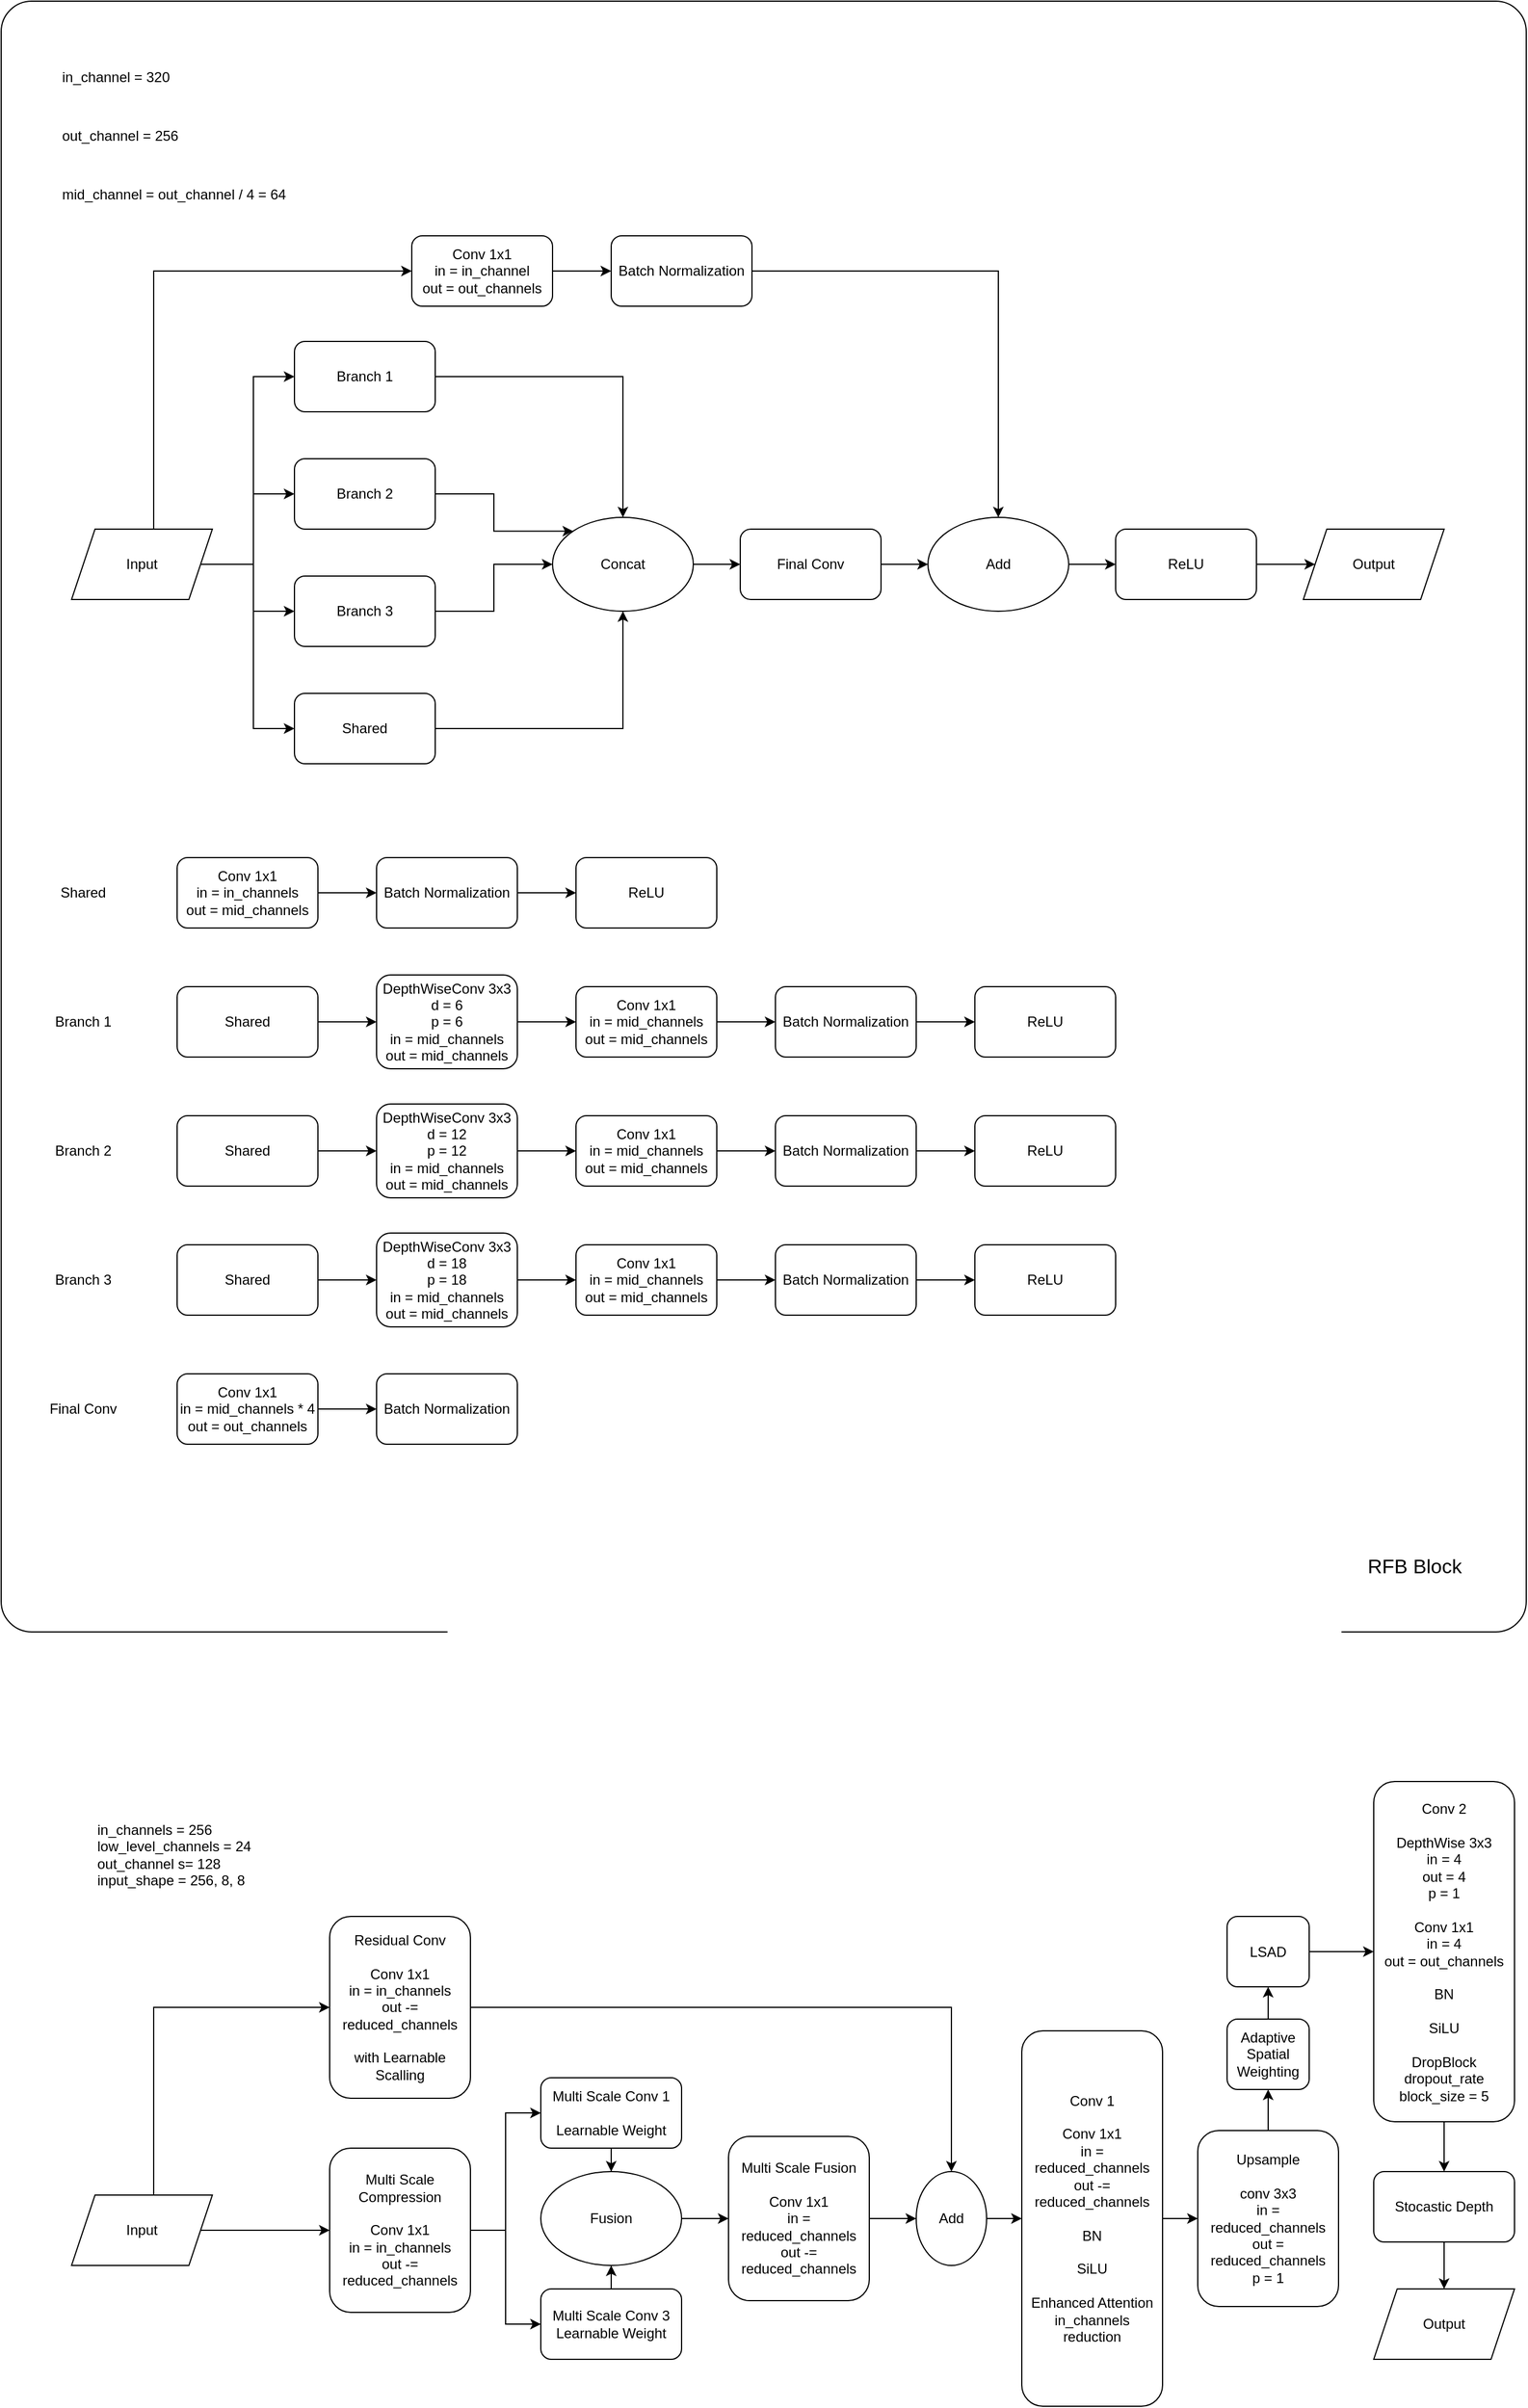 <mxfile version="27.2.0">
  <diagram name="Page-1" id="Wpb7lffDQaTQN_STUFut">
    <mxGraphModel dx="2477" dy="2042" grid="1" gridSize="10" guides="1" tooltips="1" connect="1" arrows="1" fold="1" page="1" pageScale="1" pageWidth="850" pageHeight="1100" math="0" shadow="0">
      <root>
        <mxCell id="0" />
        <mxCell id="1" parent="0" />
        <mxCell id="ULMexEgT5RFxVUXGFJnt-53" value="" style="group" parent="1" vertex="1" connectable="0">
          <mxGeometry x="-100" y="-70" width="1300" height="1390" as="geometry" />
        </mxCell>
        <mxCell id="ULMexEgT5RFxVUXGFJnt-51" value="" style="rounded=1;whiteSpace=wrap;html=1;arcSize=2;" parent="ULMexEgT5RFxVUXGFJnt-53" vertex="1">
          <mxGeometry width="1300" height="1390" as="geometry" />
        </mxCell>
        <mxCell id="5yk39SSH48Gkq1F0wZIZ-6" style="edgeStyle=orthogonalEdgeStyle;rounded=0;orthogonalLoop=1;jettySize=auto;html=1;" parent="ULMexEgT5RFxVUXGFJnt-53" source="5yk39SSH48Gkq1F0wZIZ-1" target="5yk39SSH48Gkq1F0wZIZ-5" edge="1">
          <mxGeometry relative="1" as="geometry" />
        </mxCell>
        <mxCell id="5yk39SSH48Gkq1F0wZIZ-1" value="Branch 1" style="rounded=1;whiteSpace=wrap;html=1;" parent="ULMexEgT5RFxVUXGFJnt-53" vertex="1">
          <mxGeometry x="250" y="290" width="120" height="60" as="geometry" />
        </mxCell>
        <mxCell id="5yk39SSH48Gkq1F0wZIZ-7" style="edgeStyle=orthogonalEdgeStyle;rounded=0;orthogonalLoop=1;jettySize=auto;html=1;entryX=0;entryY=0;entryDx=0;entryDy=0;" parent="ULMexEgT5RFxVUXGFJnt-53" source="5yk39SSH48Gkq1F0wZIZ-2" target="5yk39SSH48Gkq1F0wZIZ-5" edge="1">
          <mxGeometry relative="1" as="geometry" />
        </mxCell>
        <mxCell id="5yk39SSH48Gkq1F0wZIZ-2" value="Branch 2" style="rounded=1;whiteSpace=wrap;html=1;" parent="ULMexEgT5RFxVUXGFJnt-53" vertex="1">
          <mxGeometry x="250" y="390" width="120" height="60" as="geometry" />
        </mxCell>
        <mxCell id="5yk39SSH48Gkq1F0wZIZ-8" style="edgeStyle=orthogonalEdgeStyle;rounded=0;orthogonalLoop=1;jettySize=auto;html=1;entryX=0;entryY=0.5;entryDx=0;entryDy=0;" parent="ULMexEgT5RFxVUXGFJnt-53" source="5yk39SSH48Gkq1F0wZIZ-3" target="5yk39SSH48Gkq1F0wZIZ-5" edge="1">
          <mxGeometry relative="1" as="geometry" />
        </mxCell>
        <mxCell id="5yk39SSH48Gkq1F0wZIZ-3" value="Branch 3" style="rounded=1;whiteSpace=wrap;html=1;" parent="ULMexEgT5RFxVUXGFJnt-53" vertex="1">
          <mxGeometry x="250" y="490" width="120" height="60" as="geometry" />
        </mxCell>
        <mxCell id="5yk39SSH48Gkq1F0wZIZ-9" style="edgeStyle=orthogonalEdgeStyle;rounded=0;orthogonalLoop=1;jettySize=auto;html=1;entryX=0.5;entryY=1;entryDx=0;entryDy=0;" parent="ULMexEgT5RFxVUXGFJnt-53" source="5yk39SSH48Gkq1F0wZIZ-4" target="5yk39SSH48Gkq1F0wZIZ-5" edge="1">
          <mxGeometry relative="1" as="geometry" />
        </mxCell>
        <mxCell id="5yk39SSH48Gkq1F0wZIZ-4" value="Shared" style="rounded=1;whiteSpace=wrap;html=1;" parent="ULMexEgT5RFxVUXGFJnt-53" vertex="1">
          <mxGeometry x="250" y="590" width="120" height="60" as="geometry" />
        </mxCell>
        <mxCell id="5yk39SSH48Gkq1F0wZIZ-11" value="" style="edgeStyle=orthogonalEdgeStyle;rounded=0;orthogonalLoop=1;jettySize=auto;html=1;" parent="ULMexEgT5RFxVUXGFJnt-53" source="5yk39SSH48Gkq1F0wZIZ-5" target="5yk39SSH48Gkq1F0wZIZ-10" edge="1">
          <mxGeometry relative="1" as="geometry" />
        </mxCell>
        <mxCell id="5yk39SSH48Gkq1F0wZIZ-5" value="Concat" style="ellipse;whiteSpace=wrap;html=1;" parent="ULMexEgT5RFxVUXGFJnt-53" vertex="1">
          <mxGeometry x="470" y="440" width="120" height="80" as="geometry" />
        </mxCell>
        <mxCell id="5yk39SSH48Gkq1F0wZIZ-13" value="" style="edgeStyle=orthogonalEdgeStyle;rounded=0;orthogonalLoop=1;jettySize=auto;html=1;" parent="ULMexEgT5RFxVUXGFJnt-53" source="5yk39SSH48Gkq1F0wZIZ-10" target="5yk39SSH48Gkq1F0wZIZ-12" edge="1">
          <mxGeometry relative="1" as="geometry" />
        </mxCell>
        <mxCell id="5yk39SSH48Gkq1F0wZIZ-10" value="Final Conv" style="rounded=1;whiteSpace=wrap;html=1;" parent="ULMexEgT5RFxVUXGFJnt-53" vertex="1">
          <mxGeometry x="630" y="450" width="120" height="60" as="geometry" />
        </mxCell>
        <mxCell id="5yk39SSH48Gkq1F0wZIZ-21" value="" style="edgeStyle=orthogonalEdgeStyle;rounded=0;orthogonalLoop=1;jettySize=auto;html=1;" parent="ULMexEgT5RFxVUXGFJnt-53" source="5yk39SSH48Gkq1F0wZIZ-12" target="5yk39SSH48Gkq1F0wZIZ-20" edge="1">
          <mxGeometry relative="1" as="geometry" />
        </mxCell>
        <mxCell id="5yk39SSH48Gkq1F0wZIZ-12" value="Add" style="ellipse;whiteSpace=wrap;html=1;" parent="ULMexEgT5RFxVUXGFJnt-53" vertex="1">
          <mxGeometry x="790" y="440" width="120" height="80" as="geometry" />
        </mxCell>
        <mxCell id="5yk39SSH48Gkq1F0wZIZ-15" style="edgeStyle=orthogonalEdgeStyle;rounded=0;orthogonalLoop=1;jettySize=auto;html=1;entryX=0;entryY=0.5;entryDx=0;entryDy=0;" parent="ULMexEgT5RFxVUXGFJnt-53" source="5yk39SSH48Gkq1F0wZIZ-14" target="5yk39SSH48Gkq1F0wZIZ-3" edge="1">
          <mxGeometry relative="1" as="geometry" />
        </mxCell>
        <mxCell id="5yk39SSH48Gkq1F0wZIZ-16" style="edgeStyle=orthogonalEdgeStyle;rounded=0;orthogonalLoop=1;jettySize=auto;html=1;entryX=0;entryY=0.5;entryDx=0;entryDy=0;" parent="ULMexEgT5RFxVUXGFJnt-53" source="5yk39SSH48Gkq1F0wZIZ-14" target="5yk39SSH48Gkq1F0wZIZ-2" edge="1">
          <mxGeometry relative="1" as="geometry" />
        </mxCell>
        <mxCell id="5yk39SSH48Gkq1F0wZIZ-17" style="edgeStyle=orthogonalEdgeStyle;rounded=0;orthogonalLoop=1;jettySize=auto;html=1;entryX=0;entryY=0.5;entryDx=0;entryDy=0;" parent="ULMexEgT5RFxVUXGFJnt-53" source="5yk39SSH48Gkq1F0wZIZ-14" target="5yk39SSH48Gkq1F0wZIZ-1" edge="1">
          <mxGeometry relative="1" as="geometry" />
        </mxCell>
        <mxCell id="5yk39SSH48Gkq1F0wZIZ-18" style="edgeStyle=orthogonalEdgeStyle;rounded=0;orthogonalLoop=1;jettySize=auto;html=1;entryX=0;entryY=0.5;entryDx=0;entryDy=0;" parent="ULMexEgT5RFxVUXGFJnt-53" source="5yk39SSH48Gkq1F0wZIZ-14" target="5yk39SSH48Gkq1F0wZIZ-4" edge="1">
          <mxGeometry relative="1" as="geometry" />
        </mxCell>
        <mxCell id="ULMexEgT5RFxVUXGFJnt-49" style="edgeStyle=orthogonalEdgeStyle;rounded=0;orthogonalLoop=1;jettySize=auto;html=1;entryX=0;entryY=0.5;entryDx=0;entryDy=0;" parent="ULMexEgT5RFxVUXGFJnt-53" source="5yk39SSH48Gkq1F0wZIZ-14" target="ULMexEgT5RFxVUXGFJnt-47" edge="1">
          <mxGeometry relative="1" as="geometry">
            <Array as="points">
              <mxPoint x="130" y="230" />
            </Array>
          </mxGeometry>
        </mxCell>
        <mxCell id="5yk39SSH48Gkq1F0wZIZ-14" value="Input" style="shape=parallelogram;perimeter=parallelogramPerimeter;whiteSpace=wrap;html=1;fixedSize=1;" parent="ULMexEgT5RFxVUXGFJnt-53" vertex="1">
          <mxGeometry x="60" y="450" width="120" height="60" as="geometry" />
        </mxCell>
        <mxCell id="5yk39SSH48Gkq1F0wZIZ-23" value="" style="edgeStyle=orthogonalEdgeStyle;rounded=0;orthogonalLoop=1;jettySize=auto;html=1;" parent="ULMexEgT5RFxVUXGFJnt-53" source="5yk39SSH48Gkq1F0wZIZ-20" target="5yk39SSH48Gkq1F0wZIZ-22" edge="1">
          <mxGeometry relative="1" as="geometry" />
        </mxCell>
        <mxCell id="5yk39SSH48Gkq1F0wZIZ-20" value="ReLU" style="rounded=1;whiteSpace=wrap;html=1;" parent="ULMexEgT5RFxVUXGFJnt-53" vertex="1">
          <mxGeometry x="950" y="450" width="120" height="60" as="geometry" />
        </mxCell>
        <mxCell id="5yk39SSH48Gkq1F0wZIZ-22" value="Output" style="shape=parallelogram;perimeter=parallelogramPerimeter;whiteSpace=wrap;html=1;fixedSize=1;" parent="ULMexEgT5RFxVUXGFJnt-53" vertex="1">
          <mxGeometry x="1110" y="450" width="120" height="60" as="geometry" />
        </mxCell>
        <mxCell id="ULMexEgT5RFxVUXGFJnt-4" style="edgeStyle=orthogonalEdgeStyle;rounded=0;orthogonalLoop=1;jettySize=auto;html=1;" parent="ULMexEgT5RFxVUXGFJnt-53" source="ULMexEgT5RFxVUXGFJnt-1" target="ULMexEgT5RFxVUXGFJnt-2" edge="1">
          <mxGeometry relative="1" as="geometry" />
        </mxCell>
        <mxCell id="ULMexEgT5RFxVUXGFJnt-1" value="Conv 1x1&lt;div&gt;in = in_channels&lt;/div&gt;&lt;div&gt;out = mid_channels&lt;/div&gt;" style="rounded=1;whiteSpace=wrap;html=1;" parent="ULMexEgT5RFxVUXGFJnt-53" vertex="1">
          <mxGeometry x="150" y="730" width="120" height="60" as="geometry" />
        </mxCell>
        <mxCell id="ULMexEgT5RFxVUXGFJnt-5" style="edgeStyle=orthogonalEdgeStyle;rounded=0;orthogonalLoop=1;jettySize=auto;html=1;entryX=0;entryY=0.5;entryDx=0;entryDy=0;" parent="ULMexEgT5RFxVUXGFJnt-53" source="ULMexEgT5RFxVUXGFJnt-2" target="ULMexEgT5RFxVUXGFJnt-3" edge="1">
          <mxGeometry relative="1" as="geometry" />
        </mxCell>
        <mxCell id="ULMexEgT5RFxVUXGFJnt-2" value="Batch Normalization" style="rounded=1;whiteSpace=wrap;html=1;" parent="ULMexEgT5RFxVUXGFJnt-53" vertex="1">
          <mxGeometry x="320" y="730" width="120" height="60" as="geometry" />
        </mxCell>
        <mxCell id="ULMexEgT5RFxVUXGFJnt-3" value="ReLU" style="rounded=1;whiteSpace=wrap;html=1;" parent="ULMexEgT5RFxVUXGFJnt-53" vertex="1">
          <mxGeometry x="490" y="730" width="120" height="60" as="geometry" />
        </mxCell>
        <mxCell id="ULMexEgT5RFxVUXGFJnt-6" value="Shared" style="text;html=1;align=center;verticalAlign=middle;whiteSpace=wrap;rounded=0;" parent="ULMexEgT5RFxVUXGFJnt-53" vertex="1">
          <mxGeometry x="40" y="745" width="60" height="30" as="geometry" />
        </mxCell>
        <mxCell id="ULMexEgT5RFxVUXGFJnt-7" style="edgeStyle=orthogonalEdgeStyle;rounded=0;orthogonalLoop=1;jettySize=auto;html=1;" parent="ULMexEgT5RFxVUXGFJnt-53" source="ULMexEgT5RFxVUXGFJnt-8" target="ULMexEgT5RFxVUXGFJnt-10" edge="1">
          <mxGeometry relative="1" as="geometry" />
        </mxCell>
        <mxCell id="ULMexEgT5RFxVUXGFJnt-8" value="DepthWiseConv 3x3&lt;div&gt;d = 6&lt;/div&gt;&lt;div&gt;p = 6&lt;/div&gt;&lt;div&gt;in = mid_channels&lt;/div&gt;&lt;div&gt;&lt;span style=&quot;caret-color: rgba(0, 0, 0, 0);&quot;&gt;out = mid_channels&lt;/span&gt;&lt;/div&gt;" style="rounded=1;whiteSpace=wrap;html=1;" parent="ULMexEgT5RFxVUXGFJnt-53" vertex="1">
          <mxGeometry x="320" y="830" width="120" height="80" as="geometry" />
        </mxCell>
        <mxCell id="ULMexEgT5RFxVUXGFJnt-9" style="edgeStyle=orthogonalEdgeStyle;rounded=0;orthogonalLoop=1;jettySize=auto;html=1;entryX=0;entryY=0.5;entryDx=0;entryDy=0;" parent="ULMexEgT5RFxVUXGFJnt-53" source="ULMexEgT5RFxVUXGFJnt-10" target="ULMexEgT5RFxVUXGFJnt-11" edge="1">
          <mxGeometry relative="1" as="geometry" />
        </mxCell>
        <mxCell id="ULMexEgT5RFxVUXGFJnt-10" value="Conv 1x1&lt;div&gt;&lt;div style=&quot;caret-color: rgba(0, 0, 0, 0);&quot;&gt;in = mid_channels&lt;/div&gt;&lt;div style=&quot;caret-color: rgba(0, 0, 0, 0);&quot;&gt;&lt;span style=&quot;caret-color: rgba(0, 0, 0, 0);&quot;&gt;out = mid_channels&lt;/span&gt;&lt;/div&gt;&lt;/div&gt;" style="rounded=1;whiteSpace=wrap;html=1;" parent="ULMexEgT5RFxVUXGFJnt-53" vertex="1">
          <mxGeometry x="490" y="840" width="120" height="60" as="geometry" />
        </mxCell>
        <mxCell id="ULMexEgT5RFxVUXGFJnt-14" value="" style="edgeStyle=orthogonalEdgeStyle;rounded=0;orthogonalLoop=1;jettySize=auto;html=1;" parent="ULMexEgT5RFxVUXGFJnt-53" source="ULMexEgT5RFxVUXGFJnt-11" target="ULMexEgT5RFxVUXGFJnt-13" edge="1">
          <mxGeometry relative="1" as="geometry" />
        </mxCell>
        <mxCell id="ULMexEgT5RFxVUXGFJnt-11" value="Batch Normalization" style="rounded=1;whiteSpace=wrap;html=1;" parent="ULMexEgT5RFxVUXGFJnt-53" vertex="1">
          <mxGeometry x="660" y="840" width="120" height="60" as="geometry" />
        </mxCell>
        <mxCell id="ULMexEgT5RFxVUXGFJnt-12" value="Branch 1" style="text;html=1;align=center;verticalAlign=middle;whiteSpace=wrap;rounded=0;" parent="ULMexEgT5RFxVUXGFJnt-53" vertex="1">
          <mxGeometry x="40" y="855" width="60" height="30" as="geometry" />
        </mxCell>
        <mxCell id="ULMexEgT5RFxVUXGFJnt-13" value="ReLU" style="rounded=1;whiteSpace=wrap;html=1;" parent="ULMexEgT5RFxVUXGFJnt-53" vertex="1">
          <mxGeometry x="830" y="840" width="120" height="60" as="geometry" />
        </mxCell>
        <mxCell id="ULMexEgT5RFxVUXGFJnt-15" style="edgeStyle=orthogonalEdgeStyle;rounded=0;orthogonalLoop=1;jettySize=auto;html=1;" parent="ULMexEgT5RFxVUXGFJnt-53" source="ULMexEgT5RFxVUXGFJnt-16" target="ULMexEgT5RFxVUXGFJnt-18" edge="1">
          <mxGeometry relative="1" as="geometry" />
        </mxCell>
        <mxCell id="ULMexEgT5RFxVUXGFJnt-16" value="DepthWiseConv 3x3&lt;div&gt;d = 12&lt;/div&gt;&lt;div&gt;p = 12&lt;/div&gt;&lt;div&gt;&lt;div style=&quot;caret-color: rgba(0, 0, 0, 0);&quot;&gt;in = mid_channels&lt;/div&gt;&lt;div style=&quot;caret-color: rgba(0, 0, 0, 0);&quot;&gt;&lt;span style=&quot;caret-color: rgba(0, 0, 0, 0);&quot;&gt;out = mid_channels&lt;/span&gt;&lt;/div&gt;&lt;/div&gt;" style="rounded=1;whiteSpace=wrap;html=1;" parent="ULMexEgT5RFxVUXGFJnt-53" vertex="1">
          <mxGeometry x="320" y="940" width="120" height="80" as="geometry" />
        </mxCell>
        <mxCell id="ULMexEgT5RFxVUXGFJnt-17" style="edgeStyle=orthogonalEdgeStyle;rounded=0;orthogonalLoop=1;jettySize=auto;html=1;entryX=0;entryY=0.5;entryDx=0;entryDy=0;" parent="ULMexEgT5RFxVUXGFJnt-53" source="ULMexEgT5RFxVUXGFJnt-18" target="ULMexEgT5RFxVUXGFJnt-20" edge="1">
          <mxGeometry relative="1" as="geometry" />
        </mxCell>
        <mxCell id="ULMexEgT5RFxVUXGFJnt-18" value="Conv 1x1&lt;div&gt;&lt;div style=&quot;caret-color: rgba(0, 0, 0, 0);&quot;&gt;in = mid_channels&lt;/div&gt;&lt;div style=&quot;caret-color: rgba(0, 0, 0, 0);&quot;&gt;&lt;span style=&quot;caret-color: rgba(0, 0, 0, 0);&quot;&gt;out = mid_channels&lt;/span&gt;&lt;/div&gt;&lt;/div&gt;" style="rounded=1;whiteSpace=wrap;html=1;" parent="ULMexEgT5RFxVUXGFJnt-53" vertex="1">
          <mxGeometry x="490" y="950" width="120" height="60" as="geometry" />
        </mxCell>
        <mxCell id="ULMexEgT5RFxVUXGFJnt-19" value="" style="edgeStyle=orthogonalEdgeStyle;rounded=0;orthogonalLoop=1;jettySize=auto;html=1;" parent="ULMexEgT5RFxVUXGFJnt-53" source="ULMexEgT5RFxVUXGFJnt-20" target="ULMexEgT5RFxVUXGFJnt-22" edge="1">
          <mxGeometry relative="1" as="geometry" />
        </mxCell>
        <mxCell id="ULMexEgT5RFxVUXGFJnt-20" value="Batch Normalization" style="rounded=1;whiteSpace=wrap;html=1;" parent="ULMexEgT5RFxVUXGFJnt-53" vertex="1">
          <mxGeometry x="660" y="950" width="120" height="60" as="geometry" />
        </mxCell>
        <mxCell id="ULMexEgT5RFxVUXGFJnt-21" value="Branch 2" style="text;html=1;align=center;verticalAlign=middle;whiteSpace=wrap;rounded=0;" parent="ULMexEgT5RFxVUXGFJnt-53" vertex="1">
          <mxGeometry x="40" y="965" width="60" height="30" as="geometry" />
        </mxCell>
        <mxCell id="ULMexEgT5RFxVUXGFJnt-22" value="ReLU" style="rounded=1;whiteSpace=wrap;html=1;" parent="ULMexEgT5RFxVUXGFJnt-53" vertex="1">
          <mxGeometry x="830" y="950" width="120" height="60" as="geometry" />
        </mxCell>
        <mxCell id="ULMexEgT5RFxVUXGFJnt-23" style="edgeStyle=orthogonalEdgeStyle;rounded=0;orthogonalLoop=1;jettySize=auto;html=1;" parent="ULMexEgT5RFxVUXGFJnt-53" source="ULMexEgT5RFxVUXGFJnt-24" target="ULMexEgT5RFxVUXGFJnt-26" edge="1">
          <mxGeometry relative="1" as="geometry" />
        </mxCell>
        <mxCell id="ULMexEgT5RFxVUXGFJnt-24" value="DepthWiseConv 3x3&lt;div&gt;d = 18&lt;/div&gt;&lt;div&gt;p = 18&lt;/div&gt;&lt;div&gt;&lt;div style=&quot;caret-color: rgba(0, 0, 0, 0);&quot;&gt;in = mid_channels&lt;/div&gt;&lt;div style=&quot;caret-color: rgba(0, 0, 0, 0);&quot;&gt;&lt;span style=&quot;caret-color: rgba(0, 0, 0, 0);&quot;&gt;out = mid_channels&lt;/span&gt;&lt;/div&gt;&lt;/div&gt;" style="rounded=1;whiteSpace=wrap;html=1;" parent="ULMexEgT5RFxVUXGFJnt-53" vertex="1">
          <mxGeometry x="320" y="1050" width="120" height="80" as="geometry" />
        </mxCell>
        <mxCell id="ULMexEgT5RFxVUXGFJnt-25" style="edgeStyle=orthogonalEdgeStyle;rounded=0;orthogonalLoop=1;jettySize=auto;html=1;entryX=0;entryY=0.5;entryDx=0;entryDy=0;" parent="ULMexEgT5RFxVUXGFJnt-53" source="ULMexEgT5RFxVUXGFJnt-26" target="ULMexEgT5RFxVUXGFJnt-28" edge="1">
          <mxGeometry relative="1" as="geometry" />
        </mxCell>
        <mxCell id="ULMexEgT5RFxVUXGFJnt-26" value="Conv 1x1&lt;div&gt;&lt;div style=&quot;caret-color: rgba(0, 0, 0, 0);&quot;&gt;in = mid_channels&lt;/div&gt;&lt;div style=&quot;caret-color: rgba(0, 0, 0, 0);&quot;&gt;&lt;span style=&quot;caret-color: rgba(0, 0, 0, 0);&quot;&gt;out = mid_channels&lt;/span&gt;&lt;/div&gt;&lt;/div&gt;" style="rounded=1;whiteSpace=wrap;html=1;" parent="ULMexEgT5RFxVUXGFJnt-53" vertex="1">
          <mxGeometry x="490" y="1060" width="120" height="60" as="geometry" />
        </mxCell>
        <mxCell id="ULMexEgT5RFxVUXGFJnt-27" value="" style="edgeStyle=orthogonalEdgeStyle;rounded=0;orthogonalLoop=1;jettySize=auto;html=1;" parent="ULMexEgT5RFxVUXGFJnt-53" source="ULMexEgT5RFxVUXGFJnt-28" target="ULMexEgT5RFxVUXGFJnt-30" edge="1">
          <mxGeometry relative="1" as="geometry" />
        </mxCell>
        <mxCell id="ULMexEgT5RFxVUXGFJnt-28" value="Batch Normalization" style="rounded=1;whiteSpace=wrap;html=1;" parent="ULMexEgT5RFxVUXGFJnt-53" vertex="1">
          <mxGeometry x="660" y="1060" width="120" height="60" as="geometry" />
        </mxCell>
        <mxCell id="ULMexEgT5RFxVUXGFJnt-29" value="Branch 3" style="text;html=1;align=center;verticalAlign=middle;whiteSpace=wrap;rounded=0;" parent="ULMexEgT5RFxVUXGFJnt-53" vertex="1">
          <mxGeometry x="40" y="1075" width="60" height="30" as="geometry" />
        </mxCell>
        <mxCell id="ULMexEgT5RFxVUXGFJnt-30" value="ReLU" style="rounded=1;whiteSpace=wrap;html=1;" parent="ULMexEgT5RFxVUXGFJnt-53" vertex="1">
          <mxGeometry x="830" y="1060" width="120" height="60" as="geometry" />
        </mxCell>
        <mxCell id="ULMexEgT5RFxVUXGFJnt-31" value="mid_channel = out_channel / 4 = 64" style="text;html=1;align=left;verticalAlign=middle;whiteSpace=wrap;rounded=0;" parent="ULMexEgT5RFxVUXGFJnt-53" vertex="1">
          <mxGeometry x="50" y="150" width="230" height="30" as="geometry" />
        </mxCell>
        <mxCell id="ULMexEgT5RFxVUXGFJnt-32" value="in_channel = 320" style="text;html=1;align=left;verticalAlign=middle;whiteSpace=wrap;rounded=0;" parent="ULMexEgT5RFxVUXGFJnt-53" vertex="1">
          <mxGeometry x="50" y="50" width="170" height="30" as="geometry" />
        </mxCell>
        <mxCell id="ULMexEgT5RFxVUXGFJnt-33" value="out_channel = 256" style="text;html=1;align=left;verticalAlign=middle;whiteSpace=wrap;rounded=0;" parent="ULMexEgT5RFxVUXGFJnt-53" vertex="1">
          <mxGeometry x="50" y="100" width="170" height="30" as="geometry" />
        </mxCell>
        <mxCell id="ULMexEgT5RFxVUXGFJnt-37" value="" style="edgeStyle=orthogonalEdgeStyle;rounded=0;orthogonalLoop=1;jettySize=auto;html=1;" parent="ULMexEgT5RFxVUXGFJnt-53" source="ULMexEgT5RFxVUXGFJnt-34" target="ULMexEgT5RFxVUXGFJnt-8" edge="1">
          <mxGeometry relative="1" as="geometry" />
        </mxCell>
        <mxCell id="ULMexEgT5RFxVUXGFJnt-34" value="Shared" style="rounded=1;whiteSpace=wrap;html=1;" parent="ULMexEgT5RFxVUXGFJnt-53" vertex="1">
          <mxGeometry x="150" y="840" width="120" height="60" as="geometry" />
        </mxCell>
        <mxCell id="ULMexEgT5RFxVUXGFJnt-38" value="" style="edgeStyle=orthogonalEdgeStyle;rounded=0;orthogonalLoop=1;jettySize=auto;html=1;" parent="ULMexEgT5RFxVUXGFJnt-53" source="ULMexEgT5RFxVUXGFJnt-35" target="ULMexEgT5RFxVUXGFJnt-16" edge="1">
          <mxGeometry relative="1" as="geometry" />
        </mxCell>
        <mxCell id="ULMexEgT5RFxVUXGFJnt-35" value="Shared" style="rounded=1;whiteSpace=wrap;html=1;" parent="ULMexEgT5RFxVUXGFJnt-53" vertex="1">
          <mxGeometry x="150" y="950" width="120" height="60" as="geometry" />
        </mxCell>
        <mxCell id="ULMexEgT5RFxVUXGFJnt-39" value="" style="edgeStyle=orthogonalEdgeStyle;rounded=0;orthogonalLoop=1;jettySize=auto;html=1;" parent="ULMexEgT5RFxVUXGFJnt-53" source="ULMexEgT5RFxVUXGFJnt-36" target="ULMexEgT5RFxVUXGFJnt-24" edge="1">
          <mxGeometry relative="1" as="geometry" />
        </mxCell>
        <mxCell id="ULMexEgT5RFxVUXGFJnt-36" value="Shared" style="rounded=1;whiteSpace=wrap;html=1;" parent="ULMexEgT5RFxVUXGFJnt-53" vertex="1">
          <mxGeometry x="150" y="1060" width="120" height="60" as="geometry" />
        </mxCell>
        <mxCell id="ULMexEgT5RFxVUXGFJnt-40" style="edgeStyle=orthogonalEdgeStyle;rounded=0;orthogonalLoop=1;jettySize=auto;html=1;" parent="ULMexEgT5RFxVUXGFJnt-53" source="ULMexEgT5RFxVUXGFJnt-41" target="ULMexEgT5RFxVUXGFJnt-43" edge="1">
          <mxGeometry relative="1" as="geometry" />
        </mxCell>
        <mxCell id="ULMexEgT5RFxVUXGFJnt-41" value="Conv 1x1&lt;div&gt;in = mid_channels * 4&lt;/div&gt;&lt;div&gt;out = out_channels&lt;/div&gt;" style="rounded=1;whiteSpace=wrap;html=1;" parent="ULMexEgT5RFxVUXGFJnt-53" vertex="1">
          <mxGeometry x="150" y="1170" width="120" height="60" as="geometry" />
        </mxCell>
        <mxCell id="ULMexEgT5RFxVUXGFJnt-43" value="Batch Normalization" style="rounded=1;whiteSpace=wrap;html=1;" parent="ULMexEgT5RFxVUXGFJnt-53" vertex="1">
          <mxGeometry x="320" y="1170" width="120" height="60" as="geometry" />
        </mxCell>
        <mxCell id="ULMexEgT5RFxVUXGFJnt-45" value="Final Conv" style="text;html=1;align=center;verticalAlign=middle;whiteSpace=wrap;rounded=0;" parent="ULMexEgT5RFxVUXGFJnt-53" vertex="1">
          <mxGeometry x="40" y="1185" width="60" height="30" as="geometry" />
        </mxCell>
        <mxCell id="ULMexEgT5RFxVUXGFJnt-46" style="edgeStyle=orthogonalEdgeStyle;rounded=0;orthogonalLoop=1;jettySize=auto;html=1;" parent="ULMexEgT5RFxVUXGFJnt-53" source="ULMexEgT5RFxVUXGFJnt-47" target="ULMexEgT5RFxVUXGFJnt-48" edge="1">
          <mxGeometry relative="1" as="geometry" />
        </mxCell>
        <mxCell id="ULMexEgT5RFxVUXGFJnt-47" value="Conv 1x1&lt;div&gt;in = in_channel&lt;/div&gt;&lt;div&gt;out = out_channels&lt;/div&gt;" style="rounded=1;whiteSpace=wrap;html=1;" parent="ULMexEgT5RFxVUXGFJnt-53" vertex="1">
          <mxGeometry x="350" y="200" width="120" height="60" as="geometry" />
        </mxCell>
        <mxCell id="ULMexEgT5RFxVUXGFJnt-50" style="edgeStyle=orthogonalEdgeStyle;rounded=0;orthogonalLoop=1;jettySize=auto;html=1;entryX=0.5;entryY=0;entryDx=0;entryDy=0;" parent="ULMexEgT5RFxVUXGFJnt-53" source="ULMexEgT5RFxVUXGFJnt-48" target="5yk39SSH48Gkq1F0wZIZ-12" edge="1">
          <mxGeometry relative="1" as="geometry" />
        </mxCell>
        <mxCell id="ULMexEgT5RFxVUXGFJnt-48" value="Batch Normalization" style="rounded=1;whiteSpace=wrap;html=1;" parent="ULMexEgT5RFxVUXGFJnt-53" vertex="1">
          <mxGeometry x="520" y="200" width="120" height="60" as="geometry" />
        </mxCell>
        <mxCell id="ULMexEgT5RFxVUXGFJnt-52" value="RFB Block" style="text;html=1;align=center;verticalAlign=middle;whiteSpace=wrap;rounded=0;fontSize=17;" parent="ULMexEgT5RFxVUXGFJnt-53" vertex="1">
          <mxGeometry x="1160" y="1320" width="90" height="30" as="geometry" />
        </mxCell>
        <mxCell id="eNPJahaXqTW3j3RyROAE-3" style="edgeStyle=orthogonalEdgeStyle;rounded=0;orthogonalLoop=1;jettySize=auto;html=1;entryX=0;entryY=0.5;entryDx=0;entryDy=0;" parent="1" source="eNPJahaXqTW3j3RyROAE-1" target="eNPJahaXqTW3j3RyROAE-2" edge="1">
          <mxGeometry relative="1" as="geometry">
            <Array as="points">
              <mxPoint x="30" y="1640" />
            </Array>
          </mxGeometry>
        </mxCell>
        <mxCell id="eNPJahaXqTW3j3RyROAE-5" style="edgeStyle=orthogonalEdgeStyle;rounded=0;orthogonalLoop=1;jettySize=auto;html=1;entryX=0;entryY=0.5;entryDx=0;entryDy=0;" parent="1" source="eNPJahaXqTW3j3RyROAE-1" target="eNPJahaXqTW3j3RyROAE-4" edge="1">
          <mxGeometry relative="1" as="geometry" />
        </mxCell>
        <mxCell id="eNPJahaXqTW3j3RyROAE-1" value="Input" style="shape=parallelogram;perimeter=parallelogramPerimeter;whiteSpace=wrap;html=1;fixedSize=1;" parent="1" vertex="1">
          <mxGeometry x="-40" y="1800" width="120" height="60" as="geometry" />
        </mxCell>
        <mxCell id="z89YqDohYfR149tu_x9s-6" style="edgeStyle=orthogonalEdgeStyle;rounded=0;orthogonalLoop=1;jettySize=auto;html=1;entryX=0.5;entryY=0;entryDx=0;entryDy=0;" edge="1" parent="1" source="eNPJahaXqTW3j3RyROAE-2" target="eNPJahaXqTW3j3RyROAE-19">
          <mxGeometry relative="1" as="geometry" />
        </mxCell>
        <mxCell id="eNPJahaXqTW3j3RyROAE-2" value="&lt;div&gt;&lt;span style=&quot;caret-color: rgba(0, 0, 0, 0);&quot;&gt;Residual Conv&lt;/span&gt;&lt;/div&gt;&lt;span style=&quot;caret-color: rgba(0, 0, 0, 0);&quot;&gt;&lt;div&gt;&lt;span style=&quot;caret-color: rgba(0, 0, 0, 0);&quot;&gt;&lt;br&gt;&lt;/span&gt;&lt;/div&gt;Conv 1x1&lt;/span&gt;&lt;div style=&quot;caret-color: rgba(0, 0, 0, 0);&quot;&gt;in = in_channels&lt;/div&gt;&lt;div style=&quot;caret-color: rgba(0, 0, 0, 0);&quot;&gt;out -= reduced_channels&lt;/div&gt;&lt;div style=&quot;caret-color: rgba(0, 0, 0, 0);&quot;&gt;&lt;br&gt;&lt;/div&gt;&lt;div style=&quot;caret-color: rgba(0, 0, 0, 0);&quot;&gt;with Learnable Scalling&lt;/div&gt;" style="rounded=1;whiteSpace=wrap;html=1;" parent="1" vertex="1">
          <mxGeometry x="180" y="1562.5" width="120" height="155" as="geometry" />
        </mxCell>
        <mxCell id="eNPJahaXqTW3j3RyROAE-8" style="edgeStyle=orthogonalEdgeStyle;rounded=0;orthogonalLoop=1;jettySize=auto;html=1;entryX=0;entryY=0.5;entryDx=0;entryDy=0;" parent="1" source="eNPJahaXqTW3j3RyROAE-4" target="eNPJahaXqTW3j3RyROAE-6" edge="1">
          <mxGeometry relative="1" as="geometry" />
        </mxCell>
        <mxCell id="eNPJahaXqTW3j3RyROAE-9" style="edgeStyle=orthogonalEdgeStyle;rounded=0;orthogonalLoop=1;jettySize=auto;html=1;entryX=0;entryY=0.5;entryDx=0;entryDy=0;" parent="1" source="eNPJahaXqTW3j3RyROAE-4" target="eNPJahaXqTW3j3RyROAE-7" edge="1">
          <mxGeometry relative="1" as="geometry" />
        </mxCell>
        <mxCell id="eNPJahaXqTW3j3RyROAE-4" value="Multi Scale Compression&lt;div&gt;&lt;br&gt;&lt;/div&gt;&lt;div&gt;&lt;span style=&quot;caret-color: rgba(0, 0, 0, 0);&quot;&gt;Conv 1x1&lt;/span&gt;&lt;div style=&quot;caret-color: rgba(0, 0, 0, 0);&quot;&gt;in = in_channels&lt;/div&gt;&lt;div style=&quot;caret-color: rgba(0, 0, 0, 0);&quot;&gt;out -= reduced_channels&lt;/div&gt;&lt;/div&gt;" style="rounded=1;whiteSpace=wrap;html=1;" parent="1" vertex="1">
          <mxGeometry x="180" y="1760" width="120" height="140" as="geometry" />
        </mxCell>
        <mxCell id="z89YqDohYfR149tu_x9s-4" value="" style="edgeStyle=orthogonalEdgeStyle;rounded=0;orthogonalLoop=1;jettySize=auto;html=1;" edge="1" parent="1" source="eNPJahaXqTW3j3RyROAE-6" target="eNPJahaXqTW3j3RyROAE-10">
          <mxGeometry relative="1" as="geometry" />
        </mxCell>
        <mxCell id="eNPJahaXqTW3j3RyROAE-6" value="Multi Scale Conv 1&lt;div&gt;&lt;br&gt;&lt;/div&gt;&lt;div&gt;&lt;span style=&quot;caret-color: rgba(0, 0, 0, 0);&quot;&gt;Learnable Weight&lt;/span&gt;&lt;/div&gt;" style="rounded=1;whiteSpace=wrap;html=1;" parent="1" vertex="1">
          <mxGeometry x="360" y="1700" width="120" height="60" as="geometry" />
        </mxCell>
        <mxCell id="z89YqDohYfR149tu_x9s-5" value="" style="edgeStyle=orthogonalEdgeStyle;rounded=0;orthogonalLoop=1;jettySize=auto;html=1;" edge="1" parent="1" source="eNPJahaXqTW3j3RyROAE-7" target="eNPJahaXqTW3j3RyROAE-10">
          <mxGeometry relative="1" as="geometry" />
        </mxCell>
        <mxCell id="eNPJahaXqTW3j3RyROAE-7" value="Multi Scale Conv 3&lt;div&gt;&lt;span style=&quot;caret-color: rgba(0, 0, 0, 0);&quot;&gt;Learnable Weight&lt;/span&gt;&lt;/div&gt;" style="rounded=1;whiteSpace=wrap;html=1;" parent="1" vertex="1">
          <mxGeometry x="360" y="1880" width="120" height="60" as="geometry" />
        </mxCell>
        <mxCell id="eNPJahaXqTW3j3RyROAE-23" value="" style="edgeStyle=orthogonalEdgeStyle;rounded=0;orthogonalLoop=1;jettySize=auto;html=1;" parent="1" source="eNPJahaXqTW3j3RyROAE-10" target="eNPJahaXqTW3j3RyROAE-22" edge="1">
          <mxGeometry relative="1" as="geometry" />
        </mxCell>
        <mxCell id="eNPJahaXqTW3j3RyROAE-10" value="Fusion" style="ellipse;whiteSpace=wrap;html=1;" parent="1" vertex="1">
          <mxGeometry x="360" y="1780" width="120" height="80" as="geometry" />
        </mxCell>
        <mxCell id="eNPJahaXqTW3j3RyROAE-26" value="" style="edgeStyle=orthogonalEdgeStyle;rounded=0;orthogonalLoop=1;jettySize=auto;html=1;" parent="1" source="eNPJahaXqTW3j3RyROAE-19" target="eNPJahaXqTW3j3RyROAE-25" edge="1">
          <mxGeometry relative="1" as="geometry" />
        </mxCell>
        <mxCell id="eNPJahaXqTW3j3RyROAE-19" value="Add" style="ellipse;whiteSpace=wrap;html=1;" parent="1" vertex="1">
          <mxGeometry x="680" y="1780" width="60" height="80" as="geometry" />
        </mxCell>
        <mxCell id="eNPJahaXqTW3j3RyROAE-24" value="" style="edgeStyle=orthogonalEdgeStyle;rounded=0;orthogonalLoop=1;jettySize=auto;html=1;" parent="1" source="eNPJahaXqTW3j3RyROAE-22" target="eNPJahaXqTW3j3RyROAE-19" edge="1">
          <mxGeometry relative="1" as="geometry" />
        </mxCell>
        <mxCell id="eNPJahaXqTW3j3RyROAE-22" value="Multi Scale Fusion&lt;div&gt;&lt;br&gt;&lt;/div&gt;&lt;div&gt;&lt;span style=&quot;caret-color: rgba(0, 0, 0, 0);&quot;&gt;Conv 1x1&lt;/span&gt;&lt;div style=&quot;caret-color: rgba(0, 0, 0, 0);&quot;&gt;in = reduced_channels&lt;/div&gt;&lt;div style=&quot;caret-color: rgba(0, 0, 0, 0);&quot;&gt;out -= reduced_channels&lt;/div&gt;&lt;/div&gt;" style="rounded=1;whiteSpace=wrap;html=1;" parent="1" vertex="1">
          <mxGeometry x="520" y="1750" width="120" height="140" as="geometry" />
        </mxCell>
        <mxCell id="eNPJahaXqTW3j3RyROAE-28" value="" style="edgeStyle=orthogonalEdgeStyle;rounded=0;orthogonalLoop=1;jettySize=auto;html=1;" parent="1" source="eNPJahaXqTW3j3RyROAE-25" target="eNPJahaXqTW3j3RyROAE-27" edge="1">
          <mxGeometry relative="1" as="geometry" />
        </mxCell>
        <mxCell id="eNPJahaXqTW3j3RyROAE-25" value="Conv 1&lt;div&gt;&lt;br&gt;&lt;/div&gt;&lt;div&gt;&lt;span style=&quot;caret-color: rgba(0, 0, 0, 0);&quot;&gt;Conv 1x1&lt;/span&gt;&lt;div style=&quot;caret-color: rgba(0, 0, 0, 0);&quot;&gt;in = reduced_channels&lt;/div&gt;&lt;div style=&quot;caret-color: rgba(0, 0, 0, 0);&quot;&gt;out -= reduced_channels&lt;/div&gt;&lt;/div&gt;&lt;div style=&quot;caret-color: rgba(0, 0, 0, 0);&quot;&gt;&lt;br&gt;&lt;/div&gt;&lt;div style=&quot;caret-color: rgba(0, 0, 0, 0);&quot;&gt;BN&lt;/div&gt;&lt;div style=&quot;caret-color: rgba(0, 0, 0, 0);&quot;&gt;&lt;br&gt;&lt;/div&gt;&lt;div style=&quot;caret-color: rgba(0, 0, 0, 0);&quot;&gt;SiLU&lt;/div&gt;&lt;div style=&quot;caret-color: rgba(0, 0, 0, 0);&quot;&gt;&lt;br&gt;&lt;/div&gt;&lt;div style=&quot;caret-color: rgba(0, 0, 0, 0);&quot;&gt;Enhanced Attention&lt;/div&gt;&lt;div style=&quot;caret-color: rgba(0, 0, 0, 0);&quot;&gt;in_channels&lt;/div&gt;&lt;div style=&quot;caret-color: rgba(0, 0, 0, 0);&quot;&gt;reduction&lt;/div&gt;" style="rounded=1;whiteSpace=wrap;html=1;" parent="1" vertex="1">
          <mxGeometry x="770" y="1660" width="120" height="320" as="geometry" />
        </mxCell>
        <mxCell id="z89YqDohYfR149tu_x9s-9" value="" style="edgeStyle=orthogonalEdgeStyle;rounded=0;orthogonalLoop=1;jettySize=auto;html=1;" edge="1" parent="1" source="eNPJahaXqTW3j3RyROAE-27" target="eNPJahaXqTW3j3RyROAE-31">
          <mxGeometry relative="1" as="geometry" />
        </mxCell>
        <mxCell id="eNPJahaXqTW3j3RyROAE-27" value="Upsample&lt;div&gt;&lt;br&gt;&lt;/div&gt;&lt;div&gt;conv 3x3&lt;/div&gt;&lt;div&gt;in = reduced_channels&lt;/div&gt;&lt;div&gt;out = reduced_channels&lt;/div&gt;&lt;div&gt;p = 1&lt;/div&gt;" style="rounded=1;whiteSpace=wrap;html=1;" parent="1" vertex="1">
          <mxGeometry x="920" y="1745" width="120" height="150" as="geometry" />
        </mxCell>
        <mxCell id="z89YqDohYfR149tu_x9s-10" value="" style="edgeStyle=orthogonalEdgeStyle;rounded=0;orthogonalLoop=1;jettySize=auto;html=1;" edge="1" parent="1" source="eNPJahaXqTW3j3RyROAE-31" target="eNPJahaXqTW3j3RyROAE-33">
          <mxGeometry relative="1" as="geometry" />
        </mxCell>
        <mxCell id="eNPJahaXqTW3j3RyROAE-31" value="Adaptive Spatial Weighting" style="rounded=1;whiteSpace=wrap;html=1;" parent="1" vertex="1">
          <mxGeometry x="945" y="1650" width="70" height="60" as="geometry" />
        </mxCell>
        <mxCell id="z89YqDohYfR149tu_x9s-11" style="edgeStyle=orthogonalEdgeStyle;rounded=0;orthogonalLoop=1;jettySize=auto;html=1;entryX=0;entryY=0.5;entryDx=0;entryDy=0;" edge="1" parent="1" source="eNPJahaXqTW3j3RyROAE-33" target="eNPJahaXqTW3j3RyROAE-35">
          <mxGeometry relative="1" as="geometry" />
        </mxCell>
        <mxCell id="eNPJahaXqTW3j3RyROAE-33" value="LSAD" style="rounded=1;whiteSpace=wrap;html=1;" parent="1" vertex="1">
          <mxGeometry x="945" y="1562.5" width="70" height="60" as="geometry" />
        </mxCell>
        <mxCell id="eNPJahaXqTW3j3RyROAE-40" value="" style="edgeStyle=orthogonalEdgeStyle;rounded=0;orthogonalLoop=1;jettySize=auto;html=1;" parent="1" source="eNPJahaXqTW3j3RyROAE-35" target="eNPJahaXqTW3j3RyROAE-36" edge="1">
          <mxGeometry relative="1" as="geometry" />
        </mxCell>
        <mxCell id="eNPJahaXqTW3j3RyROAE-35" value="Conv 2&lt;div&gt;&lt;br&gt;&lt;/div&gt;&lt;div&gt;&lt;div style=&quot;caret-color: rgba(0, 0, 0, 0);&quot;&gt;&lt;span style=&quot;caret-color: rgba(0, 0, 0, 0);&quot;&gt;DepthWise 3x3&lt;/span&gt;&lt;div style=&quot;caret-color: rgba(0, 0, 0, 0);&quot;&gt;in = 4&lt;/div&gt;&lt;div style=&quot;caret-color: rgba(0, 0, 0, 0);&quot;&gt;out = 4&lt;/div&gt;&lt;div style=&quot;caret-color: rgba(0, 0, 0, 0);&quot;&gt;p = 1&lt;/div&gt;&lt;div style=&quot;caret-color: rgba(0, 0, 0, 0);&quot;&gt;&lt;br&gt;&lt;/div&gt;&lt;div style=&quot;caret-color: rgba(0, 0, 0, 0);&quot;&gt;&lt;span style=&quot;caret-color: rgba(0, 0, 0, 0);&quot;&gt;Conv 1x1&lt;/span&gt;&lt;div style=&quot;caret-color: rgba(0, 0, 0, 0);&quot;&gt;in = 4&lt;/div&gt;&lt;div style=&quot;caret-color: rgba(0, 0, 0, 0);&quot;&gt;out = out_channels&lt;/div&gt;&lt;/div&gt;&lt;/div&gt;&lt;div style=&quot;caret-color: rgba(0, 0, 0, 0);&quot;&gt;&lt;br&gt;&lt;/div&gt;&lt;div style=&quot;caret-color: rgba(0, 0, 0, 0);&quot;&gt;BN&lt;/div&gt;&lt;div style=&quot;caret-color: rgba(0, 0, 0, 0);&quot;&gt;&lt;br&gt;&lt;/div&gt;&lt;div style=&quot;caret-color: rgba(0, 0, 0, 0);&quot;&gt;SiLU&lt;/div&gt;&lt;div style=&quot;caret-color: rgba(0, 0, 0, 0);&quot;&gt;&lt;br&gt;&lt;/div&gt;&lt;div style=&quot;caret-color: rgba(0, 0, 0, 0);&quot;&gt;DropBlock&lt;/div&gt;&lt;/div&gt;&lt;div style=&quot;caret-color: rgba(0, 0, 0, 0);&quot;&gt;dropout_rate&lt;/div&gt;&lt;div style=&quot;caret-color: rgba(0, 0, 0, 0);&quot;&gt;block_size = 5&lt;/div&gt;" style="rounded=1;whiteSpace=wrap;html=1;" parent="1" vertex="1">
          <mxGeometry x="1070" y="1447.5" width="120" height="290" as="geometry" />
        </mxCell>
        <mxCell id="eNPJahaXqTW3j3RyROAE-42" value="" style="edgeStyle=orthogonalEdgeStyle;rounded=0;orthogonalLoop=1;jettySize=auto;html=1;" parent="1" source="eNPJahaXqTW3j3RyROAE-36" target="eNPJahaXqTW3j3RyROAE-41" edge="1">
          <mxGeometry relative="1" as="geometry" />
        </mxCell>
        <mxCell id="eNPJahaXqTW3j3RyROAE-36" value="Stocastic Depth" style="rounded=1;whiteSpace=wrap;html=1;" parent="1" vertex="1">
          <mxGeometry x="1070" y="1780" width="120" height="60" as="geometry" />
        </mxCell>
        <mxCell id="eNPJahaXqTW3j3RyROAE-41" value="Output" style="shape=parallelogram;perimeter=parallelogramPerimeter;whiteSpace=wrap;html=1;fixedSize=1;" parent="1" vertex="1">
          <mxGeometry x="1070" y="1880" width="120" height="60" as="geometry" />
        </mxCell>
        <mxCell id="z89YqDohYfR149tu_x9s-1" value="in_channels = 256&lt;div&gt;low_level_channels = 24&amp;nbsp;&lt;/div&gt;&lt;div&gt;out_channel s= 128&lt;/div&gt;&lt;div&gt;input_shape = 256, 8, 8&lt;/div&gt;" style="text;html=1;align=left;verticalAlign=middle;whiteSpace=wrap;rounded=0;" vertex="1" parent="1">
          <mxGeometry x="-20" y="1480" width="290" height="60" as="geometry" />
        </mxCell>
      </root>
    </mxGraphModel>
  </diagram>
</mxfile>
